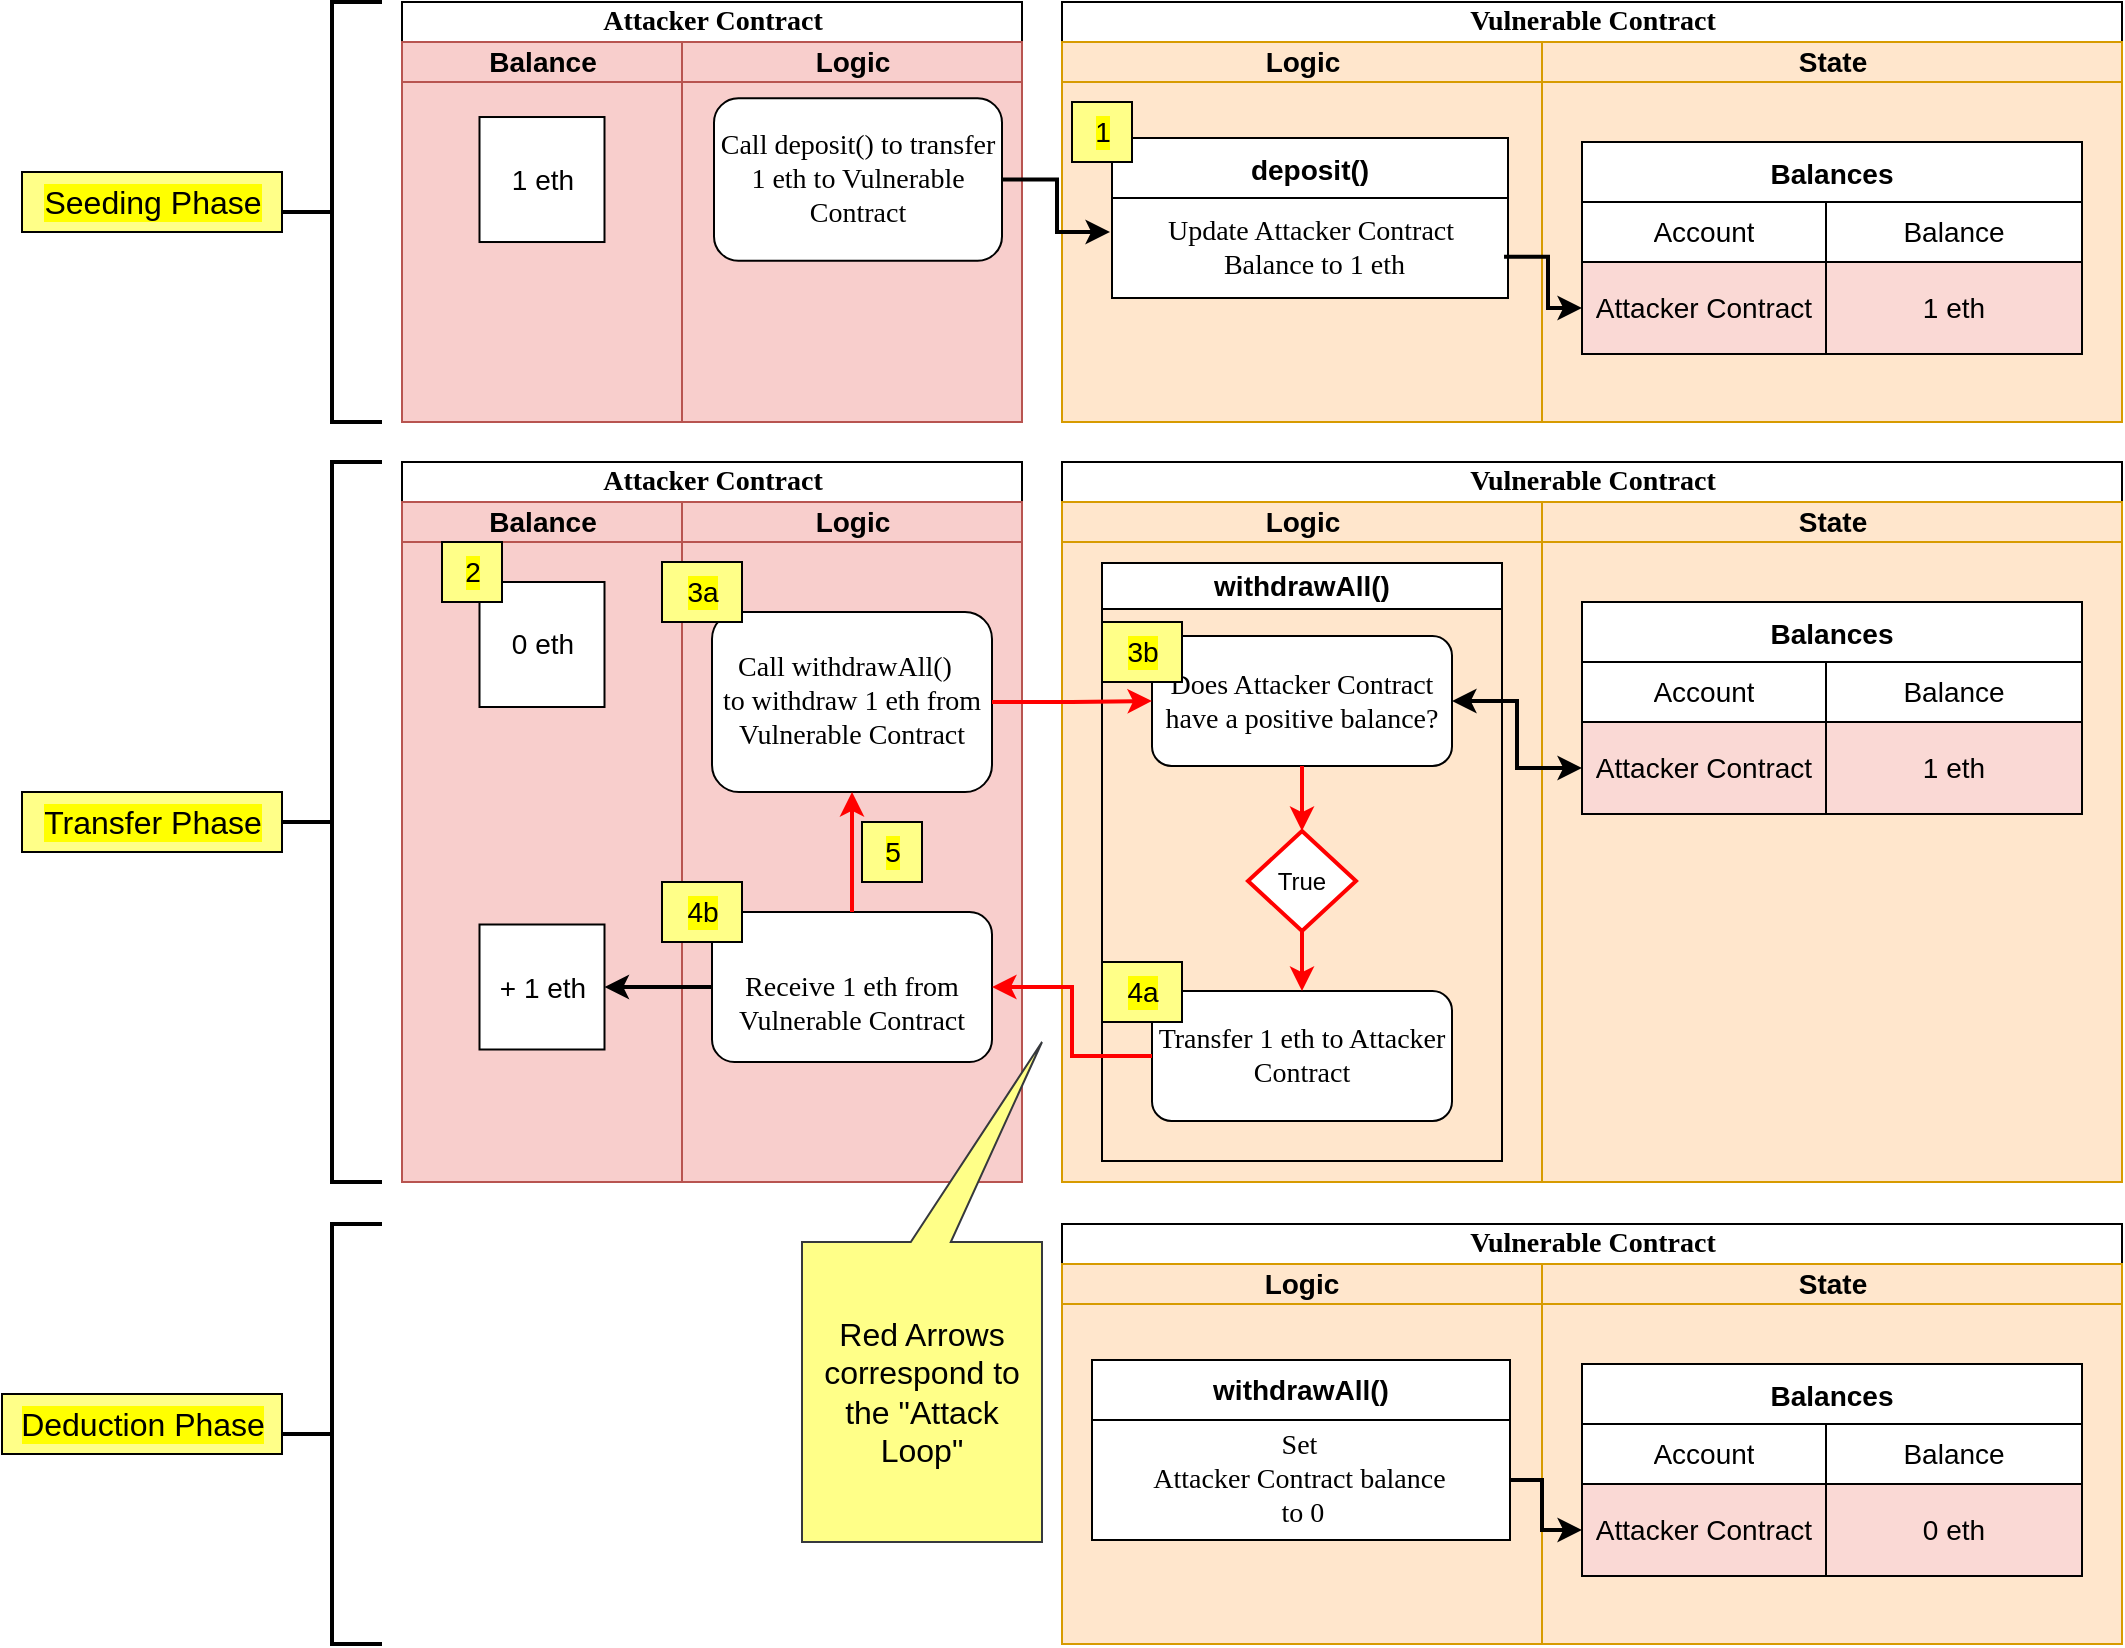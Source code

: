 <mxfile version="24.7.17">
  <diagram id="F1lny11qeg88ADVK70qy" name="Theory - 1">
    <mxGraphModel dx="2334" dy="854" grid="1" gridSize="10" guides="1" tooltips="1" connect="1" arrows="1" fold="1" page="1" pageScale="1" pageWidth="900" pageHeight="1600" math="0" shadow="0">
      <root>
        <mxCell id="0" />
        <object label="Base" id="1">
          <mxCell parent="0" />
        </object>
        <mxCell id="nzwxFwxQ3F7PPKd9Uy6t-1" value="&lt;font style=&quot;font-size: 14px;&quot;&gt;Attacker Contract&lt;/font&gt;" style="swimlane;html=1;childLayout=stackLayout;startSize=20;rounded=0;shadow=0;labelBackgroundColor=none;strokeWidth=1;fontFamily=Verdana;fontSize=14;align=center;swimlaneFillColor=none;numbered=0;" parent="1" vertex="1">
          <mxGeometry x="-50" y="70" width="310" height="210" as="geometry">
            <mxRectangle x="20" y="20" width="60" height="20" as="alternateBounds" />
          </mxGeometry>
        </mxCell>
        <mxCell id="nzwxFwxQ3F7PPKd9Uy6t-16" style="edgeStyle=orthogonalEdgeStyle;rounded=1;html=1;labelBackgroundColor=none;startArrow=none;startFill=0;startSize=5;endArrow=classicThin;endFill=1;endSize=5;jettySize=auto;orthogonalLoop=1;strokeWidth=1;fontFamily=Verdana;fontSize=8" parent="nzwxFwxQ3F7PPKd9Uy6t-1" edge="1">
          <mxGeometry relative="1" as="geometry">
            <Array as="points">
              <mxPoint x="660" y="610" />
              <mxPoint x="660" y="550" />
              <mxPoint x="400" y="550" />
            </Array>
            <mxPoint x="690" y="610" as="sourcePoint" />
          </mxGeometry>
        </mxCell>
        <mxCell id="nzwxFwxQ3F7PPKd9Uy6t-17" style="edgeStyle=orthogonalEdgeStyle;rounded=1;html=1;labelBackgroundColor=none;startArrow=none;startFill=0;startSize=5;endArrow=classicThin;endFill=1;endSize=5;jettySize=auto;orthogonalLoop=1;strokeColor=#000000;strokeWidth=1;fontFamily=Verdana;fontSize=8;fontColor=#000000;" parent="nzwxFwxQ3F7PPKd9Uy6t-1" edge="1">
          <mxGeometry relative="1" as="geometry">
            <mxPoint x="690" y="610" as="sourcePoint" />
          </mxGeometry>
        </mxCell>
        <mxCell id="nzwxFwxQ3F7PPKd9Uy6t-19" style="edgeStyle=orthogonalEdgeStyle;rounded=1;html=1;labelBackgroundColor=none;startArrow=none;startFill=0;startSize=5;endArrow=classicThin;endFill=1;endSize=5;jettySize=auto;orthogonalLoop=1;strokeWidth=1;fontFamily=Verdana;fontSize=8" parent="nzwxFwxQ3F7PPKd9Uy6t-1" edge="1">
          <mxGeometry relative="1" as="geometry">
            <Array as="points">
              <mxPoint x="80" y="650" />
              <mxPoint x="490" y="650" />
              <mxPoint x="490" y="610" />
            </Array>
            <mxPoint x="530" y="610" as="targetPoint" />
          </mxGeometry>
        </mxCell>
        <mxCell id="nzwxFwxQ3F7PPKd9Uy6t-20" style="edgeStyle=orthogonalEdgeStyle;rounded=1;html=1;labelBackgroundColor=none;startArrow=none;startFill=0;startSize=5;endArrow=classicThin;endFill=1;endSize=5;jettySize=auto;orthogonalLoop=1;strokeWidth=1;fontFamily=Verdana;fontSize=8" parent="nzwxFwxQ3F7PPKd9Uy6t-1" edge="1">
          <mxGeometry relative="1" as="geometry">
            <mxPoint x="530" y="610" as="targetPoint" />
          </mxGeometry>
        </mxCell>
        <mxCell id="CfqDg3g44KLY0-B5oiju-57" value="Balance" style="swimlane;html=1;startSize=20;fillColor=#F8CECC;strokeColor=#b85450;fillStyle=solid;swimlaneFillColor=#F8CECC;numbered=0;fontSize=14;" parent="nzwxFwxQ3F7PPKd9Uy6t-1" vertex="1">
          <mxGeometry y="20" width="140" height="190" as="geometry" />
        </mxCell>
        <mxCell id="CfqDg3g44KLY0-B5oiju-59" value="1 eth" style="rounded=0;whiteSpace=wrap;html=1;labelBorderColor=none;strokeColor=default;strokeWidth=1;fontSize=14;aspect=fixed;" parent="CfqDg3g44KLY0-B5oiju-57" vertex="1">
          <mxGeometry x="38.75" y="37.51" width="62.5" height="62.5" as="geometry" />
        </mxCell>
        <mxCell id="nzwxFwxQ3F7PPKd9Uy6t-2" value="Logic" style="swimlane;html=1;startSize=20;fillColor=#F8CECC;strokeColor=#b85450;fillStyle=solid;swimlaneFillColor=#F8CECC;numbered=0;fontSize=14;spacing=2;" parent="nzwxFwxQ3F7PPKd9Uy6t-1" vertex="1">
          <mxGeometry x="140" y="20" width="170" height="190" as="geometry" />
        </mxCell>
        <mxCell id="KpImWnztJVB6oVCbE7Il-58" value="&lt;font style=&quot;font-size: 14px;&quot;&gt;Call deposit() to transfer 1 eth to Vulnerable Contract&lt;/font&gt;" style="rounded=1;whiteSpace=wrap;html=1;shadow=0;labelBackgroundColor=none;strokeWidth=1;fontFamily=Verdana;fontSize=14;align=center;numbered=0;spacingTop=0;spacing=2;" parent="nzwxFwxQ3F7PPKd9Uy6t-2" vertex="1">
          <mxGeometry x="16" y="28.13" width="144" height="81.25" as="geometry" />
        </mxCell>
        <mxCell id="CJRN6A6oH6of_oJumCdY-68" value="&lt;font style=&quot;font-size: 14px;&quot;&gt;Vulnerable Contract&lt;/font&gt;" style="swimlane;html=1;childLayout=stackLayout;startSize=20;rounded=0;shadow=0;labelBackgroundColor=none;strokeWidth=1;fontFamily=Verdana;fontSize=14;align=center;swimlaneFillColor=#FFE6CC;" parent="1" vertex="1">
          <mxGeometry x="280" y="300" width="530" height="360" as="geometry">
            <mxRectangle x="20" y="20" width="60" height="20" as="alternateBounds" />
          </mxGeometry>
        </mxCell>
        <mxCell id="CJRN6A6oH6of_oJumCdY-71" style="edgeStyle=orthogonalEdgeStyle;rounded=1;html=1;labelBackgroundColor=none;startArrow=none;startFill=0;startSize=5;endArrow=classicThin;endFill=1;endSize=5;jettySize=auto;orthogonalLoop=1;strokeWidth=1;fontFamily=Verdana;fontSize=8" parent="CJRN6A6oH6of_oJumCdY-68" edge="1">
          <mxGeometry relative="1" as="geometry">
            <Array as="points">
              <mxPoint x="660" y="610" />
              <mxPoint x="660" y="550" />
              <mxPoint x="400" y="550" />
            </Array>
            <mxPoint x="690" y="610" as="sourcePoint" />
          </mxGeometry>
        </mxCell>
        <mxCell id="CJRN6A6oH6of_oJumCdY-72" style="edgeStyle=orthogonalEdgeStyle;rounded=1;html=1;labelBackgroundColor=none;startArrow=none;startFill=0;startSize=5;endArrow=classicThin;endFill=1;endSize=5;jettySize=auto;orthogonalLoop=1;strokeColor=#000000;strokeWidth=1;fontFamily=Verdana;fontSize=8;fontColor=#000000;" parent="CJRN6A6oH6of_oJumCdY-68" edge="1">
          <mxGeometry relative="1" as="geometry">
            <mxPoint x="690" y="610" as="sourcePoint" />
          </mxGeometry>
        </mxCell>
        <mxCell id="CJRN6A6oH6of_oJumCdY-73" style="edgeStyle=orthogonalEdgeStyle;rounded=1;html=1;labelBackgroundColor=none;startArrow=none;startFill=0;startSize=5;endArrow=classicThin;endFill=1;endSize=5;jettySize=auto;orthogonalLoop=1;strokeWidth=1;fontFamily=Verdana;fontSize=8" parent="CJRN6A6oH6of_oJumCdY-68" edge="1">
          <mxGeometry relative="1" as="geometry">
            <Array as="points">
              <mxPoint x="80" y="650" />
              <mxPoint x="490" y="650" />
              <mxPoint x="490" y="610" />
            </Array>
            <mxPoint x="530" y="610" as="targetPoint" />
          </mxGeometry>
        </mxCell>
        <mxCell id="CJRN6A6oH6of_oJumCdY-74" style="edgeStyle=orthogonalEdgeStyle;rounded=1;html=1;labelBackgroundColor=none;startArrow=none;startFill=0;startSize=5;endArrow=classicThin;endFill=1;endSize=5;jettySize=auto;orthogonalLoop=1;strokeWidth=1;fontFamily=Verdana;fontSize=8" parent="CJRN6A6oH6of_oJumCdY-68" edge="1">
          <mxGeometry relative="1" as="geometry">
            <mxPoint x="530" y="610" as="targetPoint" />
          </mxGeometry>
        </mxCell>
        <mxCell id="CJRN6A6oH6of_oJumCdY-75" value="&lt;font style=&quot;font-size: 14px;&quot;&gt;Logic&lt;/font&gt;" style="swimlane;html=1;startSize=20;fillColor=#FFE6CC;strokeColor=#d79b00;fontSize=12;" parent="CJRN6A6oH6of_oJumCdY-68" vertex="1">
          <mxGeometry y="20" width="240" height="340" as="geometry" />
        </mxCell>
        <mxCell id="P4k7pQ2bikWhxSyixqC_-39" value="&lt;font style=&quot;font-size: 14px;&quot;&gt;withdrawAll()&lt;/font&gt;" style="swimlane;whiteSpace=wrap;html=1;labelBackgroundColor=none;" parent="CJRN6A6oH6of_oJumCdY-75" vertex="1">
          <mxGeometry x="20" y="30.5" width="200" height="299" as="geometry" />
        </mxCell>
        <mxCell id="P4k7pQ2bikWhxSyixqC_-41" value="&lt;font style=&quot;font-size: 14px;&quot;&gt;Does Attacker Contract have a positive balance?&lt;/font&gt;" style="rounded=1;whiteSpace=wrap;html=1;shadow=0;labelBackgroundColor=none;strokeWidth=1;fontFamily=Verdana;fontSize=14;align=center;numbered=0;" parent="P4k7pQ2bikWhxSyixqC_-39" vertex="1">
          <mxGeometry x="25" y="36.5" width="150" height="65" as="geometry" />
        </mxCell>
        <mxCell id="P4k7pQ2bikWhxSyixqC_-42" value="&lt;font style=&quot;font-size: 14px;&quot;&gt;Transfer 1 eth to Attacker Contract&lt;/font&gt;" style="rounded=1;whiteSpace=wrap;html=1;shadow=0;labelBackgroundColor=none;strokeWidth=1;fontFamily=Verdana;fontSize=14;align=center;numbered=0;" parent="P4k7pQ2bikWhxSyixqC_-39" vertex="1">
          <mxGeometry x="25" y="214" width="150" height="65" as="geometry" />
        </mxCell>
        <mxCell id="P4k7pQ2bikWhxSyixqC_-43" value="" style="edgeStyle=orthogonalEdgeStyle;rounded=0;orthogonalLoop=1;jettySize=auto;html=1;strokeWidth=2;fontSize=14;exitX=0.5;exitY=1;exitDx=0;exitDy=0;entryX=0.5;entryY=0;entryDx=0;entryDy=0;strokeColor=#ff0000;" parent="P4k7pQ2bikWhxSyixqC_-39" source="P4k7pQ2bikWhxSyixqC_-44" target="P4k7pQ2bikWhxSyixqC_-42" edge="1">
          <mxGeometry relative="1" as="geometry">
            <mxPoint x="100" y="144" as="sourcePoint" />
            <mxPoint x="100" y="204" as="targetPoint" />
          </mxGeometry>
        </mxCell>
        <mxCell id="P4k7pQ2bikWhxSyixqC_-44" value="True" style="strokeWidth=2;html=1;shape=mxgraph.flowchart.decision;whiteSpace=wrap;strokeColor=#ff0000;" parent="P4k7pQ2bikWhxSyixqC_-39" vertex="1">
          <mxGeometry x="73" y="134" width="54" height="50" as="geometry" />
        </mxCell>
        <mxCell id="P4k7pQ2bikWhxSyixqC_-45" value="" style="edgeStyle=orthogonalEdgeStyle;rounded=0;orthogonalLoop=1;jettySize=auto;html=1;strokeWidth=2;fontSize=14;exitX=0.5;exitY=1;exitDx=0;exitDy=0;entryX=0.5;entryY=0;entryDx=0;entryDy=0;strokeColor=#ff0000;" parent="P4k7pQ2bikWhxSyixqC_-39" source="P4k7pQ2bikWhxSyixqC_-41" target="P4k7pQ2bikWhxSyixqC_-44" edge="1">
          <mxGeometry relative="1" as="geometry">
            <mxPoint x="370" y="432" as="sourcePoint" />
            <mxPoint x="370" y="524" as="targetPoint" />
          </mxGeometry>
        </mxCell>
        <mxCell id="k5vkJicnoMGBYDwvxUp1-2" value="3b" style="text;html=1;resizable=0;autosize=1;align=center;verticalAlign=middle;points=[];fillColor=#ffff88;strokeColor=default;rounded=0;labelBackgroundColor=#FFFF00;labelBorderColor=none;fontSize=14;spacing=2;labelPadding=0;perimeterSpacing=2;" parent="P4k7pQ2bikWhxSyixqC_-39" vertex="1">
          <mxGeometry y="29.5" width="40" height="30" as="geometry" />
        </mxCell>
        <mxCell id="CfqDg3g44KLY0-B5oiju-12" value="4a" style="text;html=1;resizable=0;autosize=1;align=center;verticalAlign=middle;points=[];fillColor=#ffff88;strokeColor=default;rounded=0;labelBackgroundColor=#FFFF00;labelBorderColor=none;fontSize=14;spacing=2;labelPadding=0;perimeterSpacing=2;" parent="P4k7pQ2bikWhxSyixqC_-39" vertex="1">
          <mxGeometry y="199.5" width="40" height="30" as="geometry" />
        </mxCell>
        <mxCell id="CJRN6A6oH6of_oJumCdY-193" value="State" style="swimlane;html=1;startSize=20;fillColor=#FFE6CC;strokeColor=#d79b00;fontSize=14;" parent="CJRN6A6oH6of_oJumCdY-68" vertex="1">
          <mxGeometry x="240" y="20" width="290" height="340" as="geometry" />
        </mxCell>
        <mxCell id="ML-0f9Pnc7A3zYeYv5lM-28" value="Balances" style="shape=table;startSize=30;container=1;collapsible=0;childLayout=tableLayout;fontStyle=1;align=center;fillStyle=solid;fontSize=14;strokeWidth=1;numbered=0;labelBorderColor=none;" parent="CJRN6A6oH6of_oJumCdY-193" vertex="1">
          <mxGeometry x="20" y="50" width="250" height="106" as="geometry" />
        </mxCell>
        <mxCell id="ML-0f9Pnc7A3zYeYv5lM-29" value="" style="shape=tableRow;horizontal=0;startSize=0;swimlaneHead=0;swimlaneBody=0;top=0;left=0;bottom=0;right=0;collapsible=0;dropTarget=0;fillColor=none;points=[[0,0.5],[1,0.5]];portConstraint=eastwest;fillStyle=solid;fontSize=14;" parent="ML-0f9Pnc7A3zYeYv5lM-28" vertex="1">
          <mxGeometry y="30" width="250" height="30" as="geometry" />
        </mxCell>
        <mxCell id="ML-0f9Pnc7A3zYeYv5lM-30" value="Account" style="shape=partialRectangle;html=1;whiteSpace=wrap;connectable=0;top=1;left=1;bottom=1;right=1;overflow=hidden;fillStyle=solid;fontSize=14;strokeWidth=1;perimeterSpacing=2;labelBorderColor=none;fillColor=default;gradientColor=none;strokeColor=default;autosize=1;enumerate=0;enumerateValue=3;container=0;" parent="ML-0f9Pnc7A3zYeYv5lM-29" vertex="1">
          <mxGeometry width="122" height="30" as="geometry">
            <mxRectangle width="122" height="30" as="alternateBounds" />
          </mxGeometry>
        </mxCell>
        <mxCell id="ML-0f9Pnc7A3zYeYv5lM-31" value="Balance" style="shape=partialRectangle;html=1;whiteSpace=wrap;connectable=0;top=1;left=1;bottom=1;right=1;overflow=hidden;fillStyle=solid;fontSize=14;strokeWidth=1;" parent="ML-0f9Pnc7A3zYeYv5lM-29" vertex="1">
          <mxGeometry x="122" width="128" height="30" as="geometry">
            <mxRectangle width="128" height="30" as="alternateBounds" />
          </mxGeometry>
        </mxCell>
        <mxCell id="ML-0f9Pnc7A3zYeYv5lM-32" value="" style="shape=tableRow;horizontal=0;startSize=0;swimlaneHead=0;swimlaneBody=0;top=0;left=0;bottom=0;right=0;collapsible=0;dropTarget=0;fillColor=none;points=[[0,0.5],[1,0.5]];portConstraint=eastwest;fillStyle=solid;fontSize=14;" parent="ML-0f9Pnc7A3zYeYv5lM-28" vertex="1">
          <mxGeometry y="60" width="250" height="46" as="geometry" />
        </mxCell>
        <mxCell id="ML-0f9Pnc7A3zYeYv5lM-33" value="Attacker Contract" style="shape=partialRectangle;html=1;whiteSpace=wrap;connectable=0;top=1;left=1;bottom=1;right=1;overflow=hidden;fillStyle=solid;fontSize=14;strokeWidth=1;fillColor=#fad9d5;strokeColor=default;" parent="ML-0f9Pnc7A3zYeYv5lM-32" vertex="1">
          <mxGeometry width="122" height="46" as="geometry">
            <mxRectangle width="122" height="46" as="alternateBounds" />
          </mxGeometry>
        </mxCell>
        <mxCell id="ML-0f9Pnc7A3zYeYv5lM-34" value="1 eth" style="shape=partialRectangle;html=1;whiteSpace=wrap;connectable=0;top=1;left=1;bottom=1;right=1;overflow=hidden;fillStyle=solid;fontSize=14;strokeWidth=1;fillColor=#fad9d5;strokeColor=default;" parent="ML-0f9Pnc7A3zYeYv5lM-32" vertex="1">
          <mxGeometry x="122" width="128" height="46" as="geometry">
            <mxRectangle width="128" height="46" as="alternateBounds" />
          </mxGeometry>
        </mxCell>
        <mxCell id="ML-0f9Pnc7A3zYeYv5lM-35" value="" style="shape=waypoint;sketch=0;size=6;pointerEvents=1;points=[];fillColor=default;resizable=0;rotatable=0;perimeter=centerPerimeter;snapToPoint=1;fontSize=14;fontFamily=Verdana;rounded=1;shadow=0;labelBackgroundColor=none;strokeWidth=1;" parent="ML-0f9Pnc7A3zYeYv5lM-32" vertex="1">
          <mxGeometry x="250" height="46" as="geometry">
            <mxRectangle width="NaN" height="46" as="alternateBounds" />
          </mxGeometry>
        </mxCell>
        <mxCell id="CJRN6A6oH6of_oJumCdY-162" style="edgeStyle=orthogonalEdgeStyle;rounded=0;orthogonalLoop=1;jettySize=auto;html=1;exitX=1;exitY=0.5;exitDx=0;exitDy=0;strokeWidth=2;fontSize=14;startArrow=classic;startFill=1;strokeColor=#000000;entryX=0;entryY=0.5;entryDx=0;entryDy=0;" parent="CJRN6A6oH6of_oJumCdY-68" source="P4k7pQ2bikWhxSyixqC_-41" target="ML-0f9Pnc7A3zYeYv5lM-32" edge="1">
          <mxGeometry relative="1" as="geometry">
            <mxPoint x="230" y="123" as="targetPoint" />
            <mxPoint x="180" y="86" as="sourcePoint" />
          </mxGeometry>
        </mxCell>
        <mxCell id="CJRN6A6oH6of_oJumCdY-154" value="&lt;p style=&quot;line-height: 100%;&quot;&gt;&lt;br&gt;&lt;/p&gt;" style="strokeWidth=2;html=1;shape=mxgraph.flowchart.annotation_2;align=right;labelPosition=left;pointerEvents=1;labelBackgroundColor=#FFFF00;fontSize=14;verticalLabelPosition=middle;verticalAlign=middle;horizontal=1;spacing=0;labelPadding=0;snapToPoint=0;perimeter=rectanglePerimeter;container=0;" parent="1" vertex="1">
          <mxGeometry x="-110" y="70" width="50" height="210" as="geometry" />
        </mxCell>
        <mxCell id="ML-0f9Pnc7A3zYeYv5lM-11" value="&lt;p style=&quot;line-height: 0%;&quot;&gt;&lt;br&gt;&lt;/p&gt;" style="strokeWidth=2;html=1;shape=mxgraph.flowchart.annotation_2;align=right;labelPosition=left;pointerEvents=1;labelBackgroundColor=#FFFF00;fontSize=14;verticalLabelPosition=middle;verticalAlign=middle;horizontal=1;spacing=0;strokeColor=default;labelPadding=5;snapToPoint=0;perimeter=rectanglePerimeter;" parent="1" vertex="1">
          <mxGeometry x="-110" y="300" width="50" height="360" as="geometry" />
        </mxCell>
        <mxCell id="ML-0f9Pnc7A3zYeYv5lM-82" value="&lt;p style=&quot;line-height: 0%;&quot;&gt;&lt;br&gt;&lt;/p&gt;" style="strokeWidth=2;html=1;shape=mxgraph.flowchart.annotation_2;align=right;labelPosition=left;pointerEvents=1;labelBackgroundColor=#FFFF00;fontSize=14;verticalLabelPosition=middle;verticalAlign=middle;horizontal=1;spacing=0;strokeColor=default;labelPadding=5;snapToPoint=0;perimeter=rectanglePerimeter;" parent="1" vertex="1">
          <mxGeometry x="-110" y="681" width="50" height="210" as="geometry" />
        </mxCell>
        <mxCell id="CfqDg3g44KLY0-B5oiju-15" value="&lt;font style=&quot;font-size: 16px;&quot;&gt;Seeding Phase&lt;/font&gt;" style="text;html=1;resizable=0;autosize=1;align=center;verticalAlign=middle;points=[];fillColor=#ffff88;strokeColor=default;rounded=0;labelBackgroundColor=#FFFF00;labelBorderColor=none;fontSize=14;spacing=0;labelPadding=0;perimeterSpacing=2;" parent="1" vertex="1">
          <mxGeometry x="-240" y="155" width="130" height="30" as="geometry" />
        </mxCell>
        <mxCell id="CfqDg3g44KLY0-B5oiju-16" value="&lt;font style=&quot;font-size: 16px;&quot;&gt;Transfer Phase&lt;/font&gt;" style="text;html=1;resizable=0;autosize=1;align=center;verticalAlign=middle;points=[];fillColor=#ffff88;strokeColor=default;rounded=0;labelBackgroundColor=#FFFF00;labelBorderColor=none;fontSize=14;spacing=0;labelPadding=0;perimeterSpacing=2;" parent="1" vertex="1">
          <mxGeometry x="-240" y="465" width="130" height="30" as="geometry" />
        </mxCell>
        <mxCell id="CfqDg3g44KLY0-B5oiju-17" value="Deduction Phase" style="text;html=1;resizable=0;autosize=1;align=center;verticalAlign=middle;points=[];fillColor=#ffff88;strokeColor=default;rounded=0;labelBackgroundColor=#FFFF00;labelBorderColor=none;fontSize=16;spacing=0;labelPadding=0;perimeterSpacing=2;" parent="1" vertex="1">
          <mxGeometry x="-250" y="766" width="140" height="30" as="geometry" />
        </mxCell>
        <mxCell id="CJRN6A6oH6of_oJumCdY-55" value="&lt;font style=&quot;font-size: 14px;&quot;&gt;Attacker Contract&lt;/font&gt;" style="swimlane;html=1;childLayout=stackLayout;startSize=20;rounded=0;shadow=0;labelBackgroundColor=none;strokeWidth=1;fontFamily=Verdana;fontSize=14;align=center;swimlaneFillColor=none;numbered=0;" parent="1" vertex="1">
          <mxGeometry x="-50" y="300" width="310" height="360" as="geometry">
            <mxRectangle x="20" y="20" width="60" height="20" as="alternateBounds" />
          </mxGeometry>
        </mxCell>
        <mxCell id="CJRN6A6oH6of_oJumCdY-56" style="edgeStyle=orthogonalEdgeStyle;rounded=1;html=1;labelBackgroundColor=none;startArrow=none;startFill=0;startSize=5;endArrow=classicThin;endFill=1;endSize=5;jettySize=auto;orthogonalLoop=1;strokeWidth=1;fontFamily=Verdana;fontSize=14;" parent="CJRN6A6oH6of_oJumCdY-55" edge="1">
          <mxGeometry relative="1" as="geometry">
            <mxPoint x="150" y="133.5" as="sourcePoint" />
            <mxPoint x="190" y="118.6" as="targetPoint" />
          </mxGeometry>
        </mxCell>
        <mxCell id="CJRN6A6oH6of_oJumCdY-57" value="1 ethLib" style="edgeLabel;html=1;align=center;verticalAlign=middle;resizable=0;points=[];fontSize=14;" parent="CJRN6A6oH6of_oJumCdY-56" vertex="1" connectable="0">
          <mxGeometry x="-0.367" y="1" relative="1" as="geometry">
            <mxPoint as="offset" />
          </mxGeometry>
        </mxCell>
        <mxCell id="CJRN6A6oH6of_oJumCdY-58" value="Balance" style="swimlane;html=1;startSize=20;fillColor=#F8CECC;strokeColor=#b85450;fillStyle=solid;swimlaneFillColor=#F8CECC;numbered=0;fontSize=14;" parent="CJRN6A6oH6of_oJumCdY-55" vertex="1">
          <mxGeometry y="20" width="140" height="340" as="geometry" />
        </mxCell>
        <mxCell id="CfqDg3g44KLY0-B5oiju-1" value="0 eth" style="rounded=0;whiteSpace=wrap;html=1;labelBorderColor=none;strokeColor=default;strokeWidth=1;fontSize=14;aspect=fixed;" parent="CJRN6A6oH6of_oJumCdY-58" vertex="1">
          <mxGeometry x="38.75" y="40" width="62.5" height="62.5" as="geometry" />
        </mxCell>
        <mxCell id="CfqDg3g44KLY0-B5oiju-2" value="+ 1 eth" style="rounded=0;whiteSpace=wrap;html=1;labelBorderColor=none;strokeColor=default;strokeWidth=1;fontSize=14;aspect=fixed;" parent="CJRN6A6oH6of_oJumCdY-58" vertex="1">
          <mxGeometry x="38.75" y="211.25" width="62.5" height="62.5" as="geometry" />
        </mxCell>
        <mxCell id="CfqDg3g44KLY0-B5oiju-14" value="2" style="text;html=1;resizable=0;autosize=1;align=center;verticalAlign=middle;points=[];fillColor=#ffff88;strokeColor=default;rounded=0;labelBackgroundColor=#FFFF00;labelBorderColor=none;fontSize=14;spacing=2;labelPadding=0;perimeterSpacing=2;" parent="CJRN6A6oH6of_oJumCdY-58" vertex="1">
          <mxGeometry x="20" y="20" width="30" height="30" as="geometry" />
        </mxCell>
        <mxCell id="CJRN6A6oH6of_oJumCdY-62" value="Logic" style="swimlane;html=1;startSize=20;fillColor=#F8CECC;strokeColor=#b85450;fillStyle=solid;swimlaneFillColor=#F8CECC;numbered=0;fontSize=14;" parent="CJRN6A6oH6of_oJumCdY-55" vertex="1">
          <mxGeometry x="140" y="20" width="170" height="340" as="geometry" />
        </mxCell>
        <mxCell id="CJRN6A6oH6of_oJumCdY-63" value="&lt;div&gt;&lt;span style=&quot;background-color: initial;&quot;&gt;Call withdrawAll()&amp;nbsp;&amp;nbsp;&lt;/span&gt;&lt;br&gt;&lt;/div&gt;&lt;div&gt;&lt;font style=&quot;font-size: 14px;&quot;&gt;to withdraw 1 eth from Vulnerable Contract&lt;/font&gt;&lt;/div&gt;" style="rounded=1;whiteSpace=wrap;html=1;shadow=0;labelBackgroundColor=none;strokeWidth=1;fontFamily=Verdana;fontSize=14;align=center;numbered=0;" parent="CJRN6A6oH6of_oJumCdY-62" vertex="1">
          <mxGeometry x="15" y="55" width="140" height="90" as="geometry" />
        </mxCell>
        <mxCell id="CJRN6A6oH6of_oJumCdY-110" value="&lt;div&gt;&lt;span style=&quot;background-color: initial;&quot;&gt;&lt;br&gt;&lt;/span&gt;&lt;/div&gt;&lt;div&gt;&lt;span style=&quot;background-color: initial;&quot;&gt;Receive 1 eth from Vulnerable Contract&lt;/span&gt;&lt;br&gt;&lt;/div&gt;" style="rounded=1;whiteSpace=wrap;html=1;shadow=0;labelBackgroundColor=none;strokeWidth=1;fontFamily=Verdana;fontSize=14;align=center;numbered=0;" parent="CJRN6A6oH6of_oJumCdY-62" vertex="1">
          <mxGeometry x="15" y="205" width="140" height="75" as="geometry" />
        </mxCell>
        <mxCell id="CfqDg3g44KLY0-B5oiju-11" value="4b" style="text;html=1;resizable=0;autosize=1;align=center;verticalAlign=middle;points=[];fillColor=#ffff88;strokeColor=default;rounded=0;labelBackgroundColor=#FFFF00;labelBorderColor=none;fontSize=14;spacing=2;labelPadding=0;perimeterSpacing=2;" parent="CJRN6A6oH6of_oJumCdY-62" vertex="1">
          <mxGeometry x="-10" y="190" width="40" height="30" as="geometry" />
        </mxCell>
        <mxCell id="CfqDg3g44KLY0-B5oiju-60" value="5" style="text;html=1;resizable=0;autosize=1;align=center;verticalAlign=middle;points=[];fillColor=#ffff88;strokeColor=default;rounded=0;labelBackgroundColor=#FFFF00;labelBorderColor=none;fontSize=14;spacing=2;labelPadding=0;perimeterSpacing=2;" parent="CJRN6A6oH6of_oJumCdY-62" vertex="1">
          <mxGeometry x="90" y="160" width="30" height="30" as="geometry" />
        </mxCell>
        <mxCell id="CfqDg3g44KLY0-B5oiju-13" value="3a" style="text;html=1;resizable=0;autosize=1;align=center;verticalAlign=middle;points=[];fillColor=#ffff88;strokeColor=default;rounded=0;labelBackgroundColor=#FFFF00;labelBorderColor=none;fontSize=14;spacing=2;labelPadding=0;perimeterSpacing=2;" parent="CJRN6A6oH6of_oJumCdY-62" vertex="1">
          <mxGeometry x="-10" y="30" width="40" height="30" as="geometry" />
        </mxCell>
        <mxCell id="k5vkJicnoMGBYDwvxUp1-3" value="" style="edgeStyle=orthogonalEdgeStyle;rounded=0;orthogonalLoop=1;jettySize=auto;html=1;fontSize=14;strokeWidth=2;exitX=0.5;exitY=0;exitDx=0;exitDy=0;entryX=0.5;entryY=1;entryDx=0;entryDy=0;strokeColor=#ff0000;shadow=0;sketch=0;" parent="CJRN6A6oH6of_oJumCdY-62" source="CJRN6A6oH6of_oJumCdY-110" target="CJRN6A6oH6of_oJumCdY-63" edge="1">
          <mxGeometry relative="1" as="geometry">
            <mxPoint x="230" y="253" as="sourcePoint" />
            <mxPoint x="165" y="253" as="targetPoint" />
          </mxGeometry>
        </mxCell>
        <mxCell id="CJRN6A6oH6of_oJumCdY-64" style="edgeStyle=orthogonalEdgeStyle;rounded=1;html=1;labelBackgroundColor=none;startArrow=none;startFill=0;startSize=5;endArrow=classicThin;endFill=1;endSize=5;jettySize=auto;orthogonalLoop=1;strokeWidth=1;fontFamily=Verdana;fontSize=8" parent="CJRN6A6oH6of_oJumCdY-55" edge="1">
          <mxGeometry relative="1" as="geometry">
            <Array as="points">
              <mxPoint x="660" y="610" />
              <mxPoint x="660" y="550" />
              <mxPoint x="400" y="550" />
            </Array>
            <mxPoint x="690" y="610" as="sourcePoint" />
          </mxGeometry>
        </mxCell>
        <mxCell id="CJRN6A6oH6of_oJumCdY-65" style="edgeStyle=orthogonalEdgeStyle;rounded=1;html=1;labelBackgroundColor=none;startArrow=none;startFill=0;startSize=5;endArrow=classicThin;endFill=1;endSize=5;jettySize=auto;orthogonalLoop=1;strokeColor=#000000;strokeWidth=1;fontFamily=Verdana;fontSize=8;fontColor=#000000;" parent="CJRN6A6oH6of_oJumCdY-55" edge="1">
          <mxGeometry relative="1" as="geometry">
            <mxPoint x="690" y="610" as="sourcePoint" />
          </mxGeometry>
        </mxCell>
        <mxCell id="CJRN6A6oH6of_oJumCdY-66" style="edgeStyle=orthogonalEdgeStyle;rounded=1;html=1;labelBackgroundColor=none;startArrow=none;startFill=0;startSize=5;endArrow=classicThin;endFill=1;endSize=5;jettySize=auto;orthogonalLoop=1;strokeWidth=1;fontFamily=Verdana;fontSize=8" parent="CJRN6A6oH6of_oJumCdY-55" edge="1">
          <mxGeometry relative="1" as="geometry">
            <Array as="points">
              <mxPoint x="80" y="650" />
              <mxPoint x="490" y="650" />
              <mxPoint x="490" y="610" />
            </Array>
            <mxPoint x="530" y="610" as="targetPoint" />
          </mxGeometry>
        </mxCell>
        <mxCell id="CJRN6A6oH6of_oJumCdY-67" style="edgeStyle=orthogonalEdgeStyle;rounded=1;html=1;labelBackgroundColor=none;startArrow=none;startFill=0;startSize=5;endArrow=classicThin;endFill=1;endSize=5;jettySize=auto;orthogonalLoop=1;strokeWidth=1;fontFamily=Verdana;fontSize=8" parent="CJRN6A6oH6of_oJumCdY-55" edge="1">
          <mxGeometry relative="1" as="geometry">
            <mxPoint x="530" y="610" as="targetPoint" />
          </mxGeometry>
        </mxCell>
        <mxCell id="uNGihFnRNZCweG5Byzgp-122" style="edgeStyle=orthogonalEdgeStyle;rounded=0;orthogonalLoop=1;jettySize=auto;html=1;entryX=1;entryY=0.5;entryDx=0;entryDy=0;strokeWidth=2;fontSize=14;strokeColor=#000000;exitX=0;exitY=0.5;exitDx=0;exitDy=0;" parent="CJRN6A6oH6of_oJumCdY-55" source="CJRN6A6oH6of_oJumCdY-110" target="CfqDg3g44KLY0-B5oiju-2" edge="1">
          <mxGeometry relative="1" as="geometry">
            <mxPoint x="112.5" y="242.5" as="targetPoint" />
            <mxPoint x="150" y="191" as="sourcePoint" />
          </mxGeometry>
        </mxCell>
        <mxCell id="uNGihFnRNZCweG5Byzgp-110" value="" style="edgeStyle=orthogonalEdgeStyle;rounded=0;orthogonalLoop=1;jettySize=auto;html=1;fontSize=14;strokeWidth=2;exitX=1;exitY=0.5;exitDx=0;exitDy=0;entryX=0;entryY=0.5;entryDx=0;entryDy=0;strokeColor=#ff0000;" parent="1" source="CJRN6A6oH6of_oJumCdY-63" target="P4k7pQ2bikWhxSyixqC_-41" edge="1">
          <mxGeometry relative="1" as="geometry">
            <mxPoint x="166" y="526" as="sourcePoint" />
            <mxPoint x="310" y="386" as="targetPoint" />
          </mxGeometry>
        </mxCell>
        <mxCell id="uNGihFnRNZCweG5Byzgp-113" value="" style="edgeStyle=orthogonalEdgeStyle;rounded=0;orthogonalLoop=1;jettySize=auto;html=1;fontSize=14;strokeWidth=2;exitX=0;exitY=0.5;exitDx=0;exitDy=0;entryX=1;entryY=0.5;entryDx=0;entryDy=0;strokeColor=#ff0000;shadow=0;sketch=0;" parent="1" source="P4k7pQ2bikWhxSyixqC_-42" target="CJRN6A6oH6of_oJumCdY-110" edge="1">
          <mxGeometry relative="1" as="geometry">
            <mxPoint x="310" y="563.5" as="sourcePoint" />
            <mxPoint x="395" y="531" as="targetPoint" />
          </mxGeometry>
        </mxCell>
        <mxCell id="P4k7pQ2bikWhxSyixqC_-78" value="&lt;font style=&quot;font-size: 14px;&quot;&gt;Vulnerable Contract&lt;/font&gt;" style="swimlane;html=1;childLayout=stackLayout;startSize=20;rounded=0;shadow=0;labelBackgroundColor=none;strokeWidth=1;fontFamily=Verdana;fontSize=14;align=center;swimlaneFillColor=#FFE6CC;" parent="1" vertex="1">
          <mxGeometry x="280" y="681" width="530" height="210" as="geometry">
            <mxRectangle x="20" y="20" width="60" height="20" as="alternateBounds" />
          </mxGeometry>
        </mxCell>
        <mxCell id="P4k7pQ2bikWhxSyixqC_-79" style="edgeStyle=orthogonalEdgeStyle;rounded=1;html=1;labelBackgroundColor=none;startArrow=none;startFill=0;startSize=5;endArrow=classicThin;endFill=1;endSize=5;jettySize=auto;orthogonalLoop=1;strokeWidth=1;fontFamily=Verdana;fontSize=8" parent="P4k7pQ2bikWhxSyixqC_-78" edge="1">
          <mxGeometry relative="1" as="geometry">
            <Array as="points">
              <mxPoint x="660" y="610" />
              <mxPoint x="660" y="550" />
              <mxPoint x="400" y="550" />
            </Array>
            <mxPoint x="690" y="610" as="sourcePoint" />
          </mxGeometry>
        </mxCell>
        <mxCell id="P4k7pQ2bikWhxSyixqC_-80" style="edgeStyle=orthogonalEdgeStyle;rounded=1;html=1;labelBackgroundColor=none;startArrow=none;startFill=0;startSize=5;endArrow=classicThin;endFill=1;endSize=5;jettySize=auto;orthogonalLoop=1;strokeColor=#000000;strokeWidth=1;fontFamily=Verdana;fontSize=8;fontColor=#000000;" parent="P4k7pQ2bikWhxSyixqC_-78" edge="1">
          <mxGeometry relative="1" as="geometry">
            <mxPoint x="690" y="610" as="sourcePoint" />
          </mxGeometry>
        </mxCell>
        <mxCell id="P4k7pQ2bikWhxSyixqC_-81" style="edgeStyle=orthogonalEdgeStyle;rounded=1;html=1;labelBackgroundColor=none;startArrow=none;startFill=0;startSize=5;endArrow=classicThin;endFill=1;endSize=5;jettySize=auto;orthogonalLoop=1;strokeWidth=1;fontFamily=Verdana;fontSize=8" parent="P4k7pQ2bikWhxSyixqC_-78" edge="1">
          <mxGeometry relative="1" as="geometry">
            <Array as="points">
              <mxPoint x="80" y="650" />
              <mxPoint x="490" y="650" />
              <mxPoint x="490" y="610" />
            </Array>
            <mxPoint x="530" y="610" as="targetPoint" />
          </mxGeometry>
        </mxCell>
        <mxCell id="P4k7pQ2bikWhxSyixqC_-83" value="&lt;font style=&quot;font-size: 14px;&quot;&gt;Logic&lt;/font&gt;" style="swimlane;html=1;startSize=20;fillColor=#FFE6CC;strokeColor=#d79b00;fontSize=12;whiteSpace=wrap;" parent="P4k7pQ2bikWhxSyixqC_-78" vertex="1">
          <mxGeometry y="20" width="240" height="190" as="geometry" />
        </mxCell>
        <mxCell id="P4k7pQ2bikWhxSyixqC_-76" value="withdrawAll()" style="swimlane;fontStyle=1;childLayout=stackLayout;horizontal=1;startSize=30;fillColor=#ffffff;horizontalStack=0;resizeParent=1;resizeParentMax=0;resizeLast=0;collapsible=0;marginBottom=0;swimlaneFillColor=#ffffff;fontSize=14;html=1;whiteSpace=wrap;" parent="P4k7pQ2bikWhxSyixqC_-83" vertex="1">
          <mxGeometry x="15" y="48" width="209" height="90" as="geometry" />
        </mxCell>
        <mxCell id="P4k7pQ2bikWhxSyixqC_-77" value="&lt;div&gt;&lt;font face=&quot;Verdana&quot;&gt;&lt;span style=&quot;font-size: 14px;&quot;&gt;Set&amp;nbsp;&lt;/span&gt;&lt;/font&gt;&lt;/div&gt;&lt;div&gt;&lt;span style=&quot;font-size: 14px; font-family: Verdana; background-color: initial;&quot;&gt;Attacker Contract balance&amp;nbsp;&lt;/span&gt;&lt;/div&gt;&lt;div&gt;&lt;span style=&quot;font-size: 14px; font-family: Verdana; background-color: initial;&quot;&gt;to 0&lt;/span&gt;&lt;/div&gt;" style="text;html=1;align=center;verticalAlign=middle;resizable=0;points=[];autosize=1;strokeColor=none;fillColor=none;" parent="P4k7pQ2bikWhxSyixqC_-76" vertex="1">
          <mxGeometry y="30" width="209" height="60" as="geometry" />
        </mxCell>
        <mxCell id="P4k7pQ2bikWhxSyixqC_-82" style="edgeStyle=orthogonalEdgeStyle;rounded=1;html=1;labelBackgroundColor=none;startArrow=none;startFill=0;startSize=5;endArrow=classicThin;endFill=1;endSize=5;jettySize=auto;orthogonalLoop=1;strokeWidth=1;fontFamily=Verdana;fontSize=8" parent="P4k7pQ2bikWhxSyixqC_-78" edge="1">
          <mxGeometry relative="1" as="geometry">
            <mxPoint x="530" y="610" as="targetPoint" />
          </mxGeometry>
        </mxCell>
        <mxCell id="P4k7pQ2bikWhxSyixqC_-92" value="State" style="swimlane;html=1;startSize=20;fillColor=#FFE6CC;strokeColor=#d79b00;fontSize=14;" parent="P4k7pQ2bikWhxSyixqC_-78" vertex="1">
          <mxGeometry x="240" y="20" width="290" height="190" as="geometry" />
        </mxCell>
        <mxCell id="P4k7pQ2bikWhxSyixqC_-93" value="Balances" style="shape=table;startSize=30;container=1;collapsible=0;childLayout=tableLayout;fontStyle=1;align=center;fillStyle=solid;fontSize=14;strokeWidth=1;numbered=0;labelBorderColor=none;" parent="P4k7pQ2bikWhxSyixqC_-92" vertex="1">
          <mxGeometry x="20" y="50" width="250" height="106" as="geometry" />
        </mxCell>
        <mxCell id="P4k7pQ2bikWhxSyixqC_-94" value="" style="shape=tableRow;horizontal=0;startSize=0;swimlaneHead=0;swimlaneBody=0;top=0;left=0;bottom=0;right=0;collapsible=0;dropTarget=0;fillColor=none;points=[[0,0.5],[1,0.5]];portConstraint=eastwest;fillStyle=solid;fontSize=14;" parent="P4k7pQ2bikWhxSyixqC_-93" vertex="1">
          <mxGeometry y="30" width="250" height="30" as="geometry" />
        </mxCell>
        <mxCell id="P4k7pQ2bikWhxSyixqC_-95" value="Account" style="shape=partialRectangle;html=1;whiteSpace=wrap;connectable=0;top=1;left=1;bottom=1;right=1;overflow=hidden;fillStyle=solid;fontSize=14;strokeWidth=1;perimeterSpacing=2;labelBorderColor=none;fillColor=default;gradientColor=none;strokeColor=default;autosize=1;enumerate=0;enumerateValue=3;container=0;" parent="P4k7pQ2bikWhxSyixqC_-94" vertex="1">
          <mxGeometry width="122" height="30" as="geometry">
            <mxRectangle width="122" height="30" as="alternateBounds" />
          </mxGeometry>
        </mxCell>
        <mxCell id="P4k7pQ2bikWhxSyixqC_-96" value="Balance" style="shape=partialRectangle;html=1;whiteSpace=wrap;connectable=0;top=1;left=1;bottom=1;right=1;overflow=hidden;fillStyle=solid;fontSize=14;strokeWidth=1;" parent="P4k7pQ2bikWhxSyixqC_-94" vertex="1">
          <mxGeometry x="122" width="128" height="30" as="geometry">
            <mxRectangle width="128" height="30" as="alternateBounds" />
          </mxGeometry>
        </mxCell>
        <mxCell id="P4k7pQ2bikWhxSyixqC_-97" value="" style="shape=tableRow;horizontal=0;startSize=0;swimlaneHead=0;swimlaneBody=0;top=0;left=0;bottom=0;right=0;collapsible=0;dropTarget=0;fillColor=none;points=[[0,0.5],[1,0.5]];portConstraint=eastwest;fillStyle=solid;fontSize=14;" parent="P4k7pQ2bikWhxSyixqC_-93" vertex="1">
          <mxGeometry y="60" width="250" height="46" as="geometry" />
        </mxCell>
        <mxCell id="P4k7pQ2bikWhxSyixqC_-98" value="Attacker Contract" style="shape=partialRectangle;html=1;whiteSpace=wrap;connectable=0;top=1;left=1;bottom=1;right=1;overflow=hidden;fillStyle=solid;fontSize=14;strokeWidth=1;fillColor=#fad9d5;strokeColor=default;" parent="P4k7pQ2bikWhxSyixqC_-97" vertex="1">
          <mxGeometry width="122" height="46" as="geometry">
            <mxRectangle width="122" height="46" as="alternateBounds" />
          </mxGeometry>
        </mxCell>
        <mxCell id="P4k7pQ2bikWhxSyixqC_-99" value="0 eth" style="shape=partialRectangle;html=1;whiteSpace=wrap;connectable=0;top=1;left=1;bottom=1;right=1;overflow=hidden;fillStyle=solid;fontSize=14;strokeWidth=1;fillColor=#fad9d5;strokeColor=default;" parent="P4k7pQ2bikWhxSyixqC_-97" vertex="1">
          <mxGeometry x="122" width="128" height="46" as="geometry">
            <mxRectangle width="128" height="46" as="alternateBounds" />
          </mxGeometry>
        </mxCell>
        <mxCell id="P4k7pQ2bikWhxSyixqC_-100" value="" style="shape=waypoint;sketch=0;size=6;pointerEvents=1;points=[];fillColor=default;resizable=0;rotatable=0;perimeter=centerPerimeter;snapToPoint=1;fontSize=14;fontFamily=Verdana;rounded=1;shadow=0;labelBackgroundColor=none;strokeWidth=1;" parent="P4k7pQ2bikWhxSyixqC_-97" vertex="1">
          <mxGeometry x="250" height="46" as="geometry">
            <mxRectangle width="NaN" height="46" as="alternateBounds" />
          </mxGeometry>
        </mxCell>
        <mxCell id="P4k7pQ2bikWhxSyixqC_-120" style="edgeStyle=orthogonalEdgeStyle;rounded=0;orthogonalLoop=1;jettySize=auto;html=1;exitX=0;exitY=0.5;exitDx=0;exitDy=0;strokeColor=default;strokeWidth=2;align=center;verticalAlign=middle;fontFamily=Helvetica;fontSize=11;fontColor=default;labelBackgroundColor=default;endArrow=none;startArrow=classic;startFill=1;endFill=0;" parent="P4k7pQ2bikWhxSyixqC_-78" source="P4k7pQ2bikWhxSyixqC_-97" target="P4k7pQ2bikWhxSyixqC_-77" edge="1">
          <mxGeometry relative="1" as="geometry" />
        </mxCell>
        <mxCell id="P4k7pQ2bikWhxSyixqC_-102" value="&lt;font style=&quot;font-size: 14px;&quot;&gt;Vulnerable Contract&lt;/font&gt;" style="swimlane;html=1;childLayout=stackLayout;startSize=20;rounded=0;shadow=0;labelBackgroundColor=none;strokeWidth=1;fontFamily=Verdana;fontSize=14;align=center;swimlaneFillColor=#FFE6CC;" parent="1" vertex="1">
          <mxGeometry x="280" y="70" width="530" height="210" as="geometry">
            <mxRectangle x="20" y="20" width="60" height="20" as="alternateBounds" />
          </mxGeometry>
        </mxCell>
        <mxCell id="P4k7pQ2bikWhxSyixqC_-103" style="edgeStyle=orthogonalEdgeStyle;rounded=1;html=1;labelBackgroundColor=none;startArrow=none;startFill=0;startSize=5;endArrow=classicThin;endFill=1;endSize=5;jettySize=auto;orthogonalLoop=1;strokeWidth=1;fontFamily=Verdana;fontSize=8" parent="P4k7pQ2bikWhxSyixqC_-102" edge="1">
          <mxGeometry relative="1" as="geometry">
            <Array as="points">
              <mxPoint x="660" y="610" />
              <mxPoint x="660" y="550" />
              <mxPoint x="400" y="550" />
            </Array>
            <mxPoint x="690" y="610" as="sourcePoint" />
          </mxGeometry>
        </mxCell>
        <mxCell id="P4k7pQ2bikWhxSyixqC_-104" style="edgeStyle=orthogonalEdgeStyle;rounded=1;html=1;labelBackgroundColor=none;startArrow=none;startFill=0;startSize=5;endArrow=classicThin;endFill=1;endSize=5;jettySize=auto;orthogonalLoop=1;strokeColor=#000000;strokeWidth=1;fontFamily=Verdana;fontSize=8;fontColor=#000000;" parent="P4k7pQ2bikWhxSyixqC_-102" edge="1">
          <mxGeometry relative="1" as="geometry">
            <mxPoint x="690" y="610" as="sourcePoint" />
          </mxGeometry>
        </mxCell>
        <mxCell id="P4k7pQ2bikWhxSyixqC_-105" style="edgeStyle=orthogonalEdgeStyle;rounded=1;html=1;labelBackgroundColor=none;startArrow=none;startFill=0;startSize=5;endArrow=classicThin;endFill=1;endSize=5;jettySize=auto;orthogonalLoop=1;strokeWidth=1;fontFamily=Verdana;fontSize=8" parent="P4k7pQ2bikWhxSyixqC_-102" edge="1">
          <mxGeometry relative="1" as="geometry">
            <Array as="points">
              <mxPoint x="80" y="650" />
              <mxPoint x="490" y="650" />
              <mxPoint x="490" y="610" />
            </Array>
            <mxPoint x="530" y="610" as="targetPoint" />
          </mxGeometry>
        </mxCell>
        <mxCell id="P4k7pQ2bikWhxSyixqC_-106" style="edgeStyle=orthogonalEdgeStyle;rounded=1;html=1;labelBackgroundColor=none;startArrow=none;startFill=0;startSize=5;endArrow=classicThin;endFill=1;endSize=5;jettySize=auto;orthogonalLoop=1;strokeWidth=1;fontFamily=Verdana;fontSize=8" parent="P4k7pQ2bikWhxSyixqC_-102" edge="1">
          <mxGeometry relative="1" as="geometry">
            <mxPoint x="530" y="610" as="targetPoint" />
          </mxGeometry>
        </mxCell>
        <mxCell id="P4k7pQ2bikWhxSyixqC_-107" value="&lt;font style=&quot;font-size: 14px;&quot;&gt;Logic&lt;/font&gt;" style="swimlane;html=1;startSize=20;fillColor=#FFE6CC;strokeColor=#d79b00;fontSize=12;" parent="P4k7pQ2bikWhxSyixqC_-102" vertex="1">
          <mxGeometry y="20" width="240" height="190" as="geometry" />
        </mxCell>
        <mxCell id="P4k7pQ2bikWhxSyixqC_-108" value="deposit()" style="swimlane;fontStyle=1;childLayout=stackLayout;horizontal=1;startSize=30;fillColor=#ffffff;horizontalStack=0;resizeParent=1;resizeParentMax=0;resizeLast=0;collapsible=0;marginBottom=0;swimlaneFillColor=#ffffff;fontSize=14;" parent="P4k7pQ2bikWhxSyixqC_-107" vertex="1">
          <mxGeometry x="25" y="48" width="198" height="80" as="geometry" />
        </mxCell>
        <mxCell id="P4k7pQ2bikWhxSyixqC_-109" value="&lt;div&gt;&lt;font face=&quot;Verdana&quot;&gt;&lt;span style=&quot;font-size: 14px;&quot;&gt;Update Attacker Contract&lt;/span&gt;&lt;/font&gt;&lt;/div&gt;&lt;div&gt;&lt;font face=&quot;Verdana&quot;&gt;&lt;span style=&quot;font-size: 14px;&quot;&gt;&amp;nbsp;Balance to 1 eth&lt;/span&gt;&lt;/font&gt;&lt;/div&gt;" style="text;html=1;align=center;verticalAlign=middle;resizable=0;points=[];autosize=1;strokeColor=none;fillColor=none;" parent="P4k7pQ2bikWhxSyixqC_-108" vertex="1">
          <mxGeometry y="30" width="198" height="50" as="geometry" />
        </mxCell>
        <mxCell id="CfqDg3g44KLY0-B5oiju-24" value="1" style="text;html=1;resizable=0;autosize=1;align=center;verticalAlign=middle;points=[];fillColor=#ffff88;strokeColor=default;rounded=0;labelBackgroundColor=#FFFF00;labelBorderColor=none;fontSize=14;spacing=2;labelPadding=0;perimeterSpacing=2;" parent="P4k7pQ2bikWhxSyixqC_-107" vertex="1">
          <mxGeometry x="5" y="30" width="30" height="30" as="geometry" />
        </mxCell>
        <mxCell id="P4k7pQ2bikWhxSyixqC_-110" value="State" style="swimlane;html=1;startSize=20;fillColor=#FFE6CC;strokeColor=#d79b00;fontSize=14;" parent="P4k7pQ2bikWhxSyixqC_-102" vertex="1">
          <mxGeometry x="240" y="20" width="290" height="190" as="geometry" />
        </mxCell>
        <mxCell id="P4k7pQ2bikWhxSyixqC_-111" value="Balances" style="shape=table;startSize=30;container=1;collapsible=0;childLayout=tableLayout;fontStyle=1;align=center;fillStyle=solid;fontSize=14;strokeWidth=1;numbered=0;labelBorderColor=none;" parent="P4k7pQ2bikWhxSyixqC_-110" vertex="1">
          <mxGeometry x="20" y="50" width="250" height="106" as="geometry" />
        </mxCell>
        <mxCell id="P4k7pQ2bikWhxSyixqC_-112" value="" style="shape=tableRow;horizontal=0;startSize=0;swimlaneHead=0;swimlaneBody=0;top=0;left=0;bottom=0;right=0;collapsible=0;dropTarget=0;fillColor=none;points=[[0,0.5],[1,0.5]];portConstraint=eastwest;fillStyle=solid;fontSize=14;" parent="P4k7pQ2bikWhxSyixqC_-111" vertex="1">
          <mxGeometry y="30" width="250" height="30" as="geometry" />
        </mxCell>
        <mxCell id="P4k7pQ2bikWhxSyixqC_-113" value="Account" style="shape=partialRectangle;html=1;whiteSpace=wrap;connectable=0;top=1;left=1;bottom=1;right=1;overflow=hidden;fillStyle=solid;fontSize=14;strokeWidth=1;perimeterSpacing=2;labelBorderColor=none;fillColor=default;gradientColor=none;strokeColor=default;autosize=1;enumerate=0;enumerateValue=3;container=0;" parent="P4k7pQ2bikWhxSyixqC_-112" vertex="1">
          <mxGeometry width="122" height="30" as="geometry">
            <mxRectangle width="122" height="30" as="alternateBounds" />
          </mxGeometry>
        </mxCell>
        <mxCell id="P4k7pQ2bikWhxSyixqC_-114" value="Balance" style="shape=partialRectangle;html=1;whiteSpace=wrap;connectable=0;top=1;left=1;bottom=1;right=1;overflow=hidden;fillStyle=solid;fontSize=14;strokeWidth=1;" parent="P4k7pQ2bikWhxSyixqC_-112" vertex="1">
          <mxGeometry x="122" width="128" height="30" as="geometry">
            <mxRectangle width="128" height="30" as="alternateBounds" />
          </mxGeometry>
        </mxCell>
        <mxCell id="P4k7pQ2bikWhxSyixqC_-115" value="" style="shape=tableRow;horizontal=0;startSize=0;swimlaneHead=0;swimlaneBody=0;top=0;left=0;bottom=0;right=0;collapsible=0;dropTarget=0;fillColor=none;points=[[0,0.5],[1,0.5]];portConstraint=eastwest;fillStyle=solid;fontSize=14;" parent="P4k7pQ2bikWhxSyixqC_-111" vertex="1">
          <mxGeometry y="60" width="250" height="46" as="geometry" />
        </mxCell>
        <mxCell id="P4k7pQ2bikWhxSyixqC_-116" value="Attacker Contract" style="shape=partialRectangle;html=1;whiteSpace=wrap;connectable=0;top=1;left=1;bottom=1;right=1;overflow=hidden;fillStyle=solid;fontSize=14;strokeWidth=1;fillColor=#fad9d5;strokeColor=default;" parent="P4k7pQ2bikWhxSyixqC_-115" vertex="1">
          <mxGeometry width="122" height="46" as="geometry">
            <mxRectangle width="122" height="46" as="alternateBounds" />
          </mxGeometry>
        </mxCell>
        <mxCell id="P4k7pQ2bikWhxSyixqC_-117" value="1 eth" style="shape=partialRectangle;html=1;whiteSpace=wrap;connectable=0;top=1;left=1;bottom=1;right=1;overflow=hidden;fillStyle=solid;fontSize=14;strokeWidth=1;fillColor=#fad9d5;strokeColor=default;" parent="P4k7pQ2bikWhxSyixqC_-115" vertex="1">
          <mxGeometry x="122" width="128" height="46" as="geometry">
            <mxRectangle width="128" height="46" as="alternateBounds" />
          </mxGeometry>
        </mxCell>
        <mxCell id="P4k7pQ2bikWhxSyixqC_-118" value="" style="shape=waypoint;sketch=0;size=6;pointerEvents=1;points=[];fillColor=default;resizable=0;rotatable=0;perimeter=centerPerimeter;snapToPoint=1;fontSize=14;fontFamily=Verdana;rounded=1;shadow=0;labelBackgroundColor=none;strokeWidth=1;" parent="P4k7pQ2bikWhxSyixqC_-115" vertex="1">
          <mxGeometry x="250" height="46" as="geometry">
            <mxRectangle width="NaN" height="46" as="alternateBounds" />
          </mxGeometry>
        </mxCell>
        <mxCell id="P4k7pQ2bikWhxSyixqC_-119" style="edgeStyle=orthogonalEdgeStyle;rounded=0;orthogonalLoop=1;jettySize=auto;html=1;exitX=0.99;exitY=0.588;exitDx=0;exitDy=0;strokeWidth=2;fontSize=14;startArrow=none;startFill=0;strokeColor=#000000;entryX=0;entryY=0.5;entryDx=0;entryDy=0;exitPerimeter=0;" parent="P4k7pQ2bikWhxSyixqC_-102" source="P4k7pQ2bikWhxSyixqC_-109" target="P4k7pQ2bikWhxSyixqC_-115" edge="1">
          <mxGeometry relative="1" as="geometry">
            <mxPoint x="230" y="122" as="targetPoint" />
            <mxPoint x="195" y="119.5" as="sourcePoint" />
          </mxGeometry>
        </mxCell>
        <mxCell id="P4k7pQ2bikWhxSyixqC_-73" style="edgeStyle=orthogonalEdgeStyle;rounded=0;orthogonalLoop=1;jettySize=auto;html=1;exitX=1;exitY=0.5;exitDx=0;exitDy=0;entryX=-0.005;entryY=0.34;entryDx=0;entryDy=0;entryPerimeter=0;strokeWidth=2;" parent="1" source="KpImWnztJVB6oVCbE7Il-58" target="P4k7pQ2bikWhxSyixqC_-109" edge="1">
          <mxGeometry relative="1" as="geometry">
            <mxPoint x="299.06" y="183.75" as="targetPoint" />
          </mxGeometry>
        </mxCell>
        <mxCell id="iBgU1Qxsx16q2TcyYU6U-59" value="&lt;font style=&quot;font-size: 16px;&quot;&gt;Red Arrows correspond to the &quot;Attack Loop&quot;&lt;/font&gt;" style="shape=callout;whiteSpace=wrap;html=1;perimeter=calloutPerimeter;direction=west;size=100;position=0.38;position2=0;fillColor=#ffff88;strokeColor=#36393d;" parent="1" vertex="1">
          <mxGeometry x="150" y="590" width="120" height="250" as="geometry" />
        </mxCell>
      </root>
    </mxGraphModel>
  </diagram>
</mxfile>

